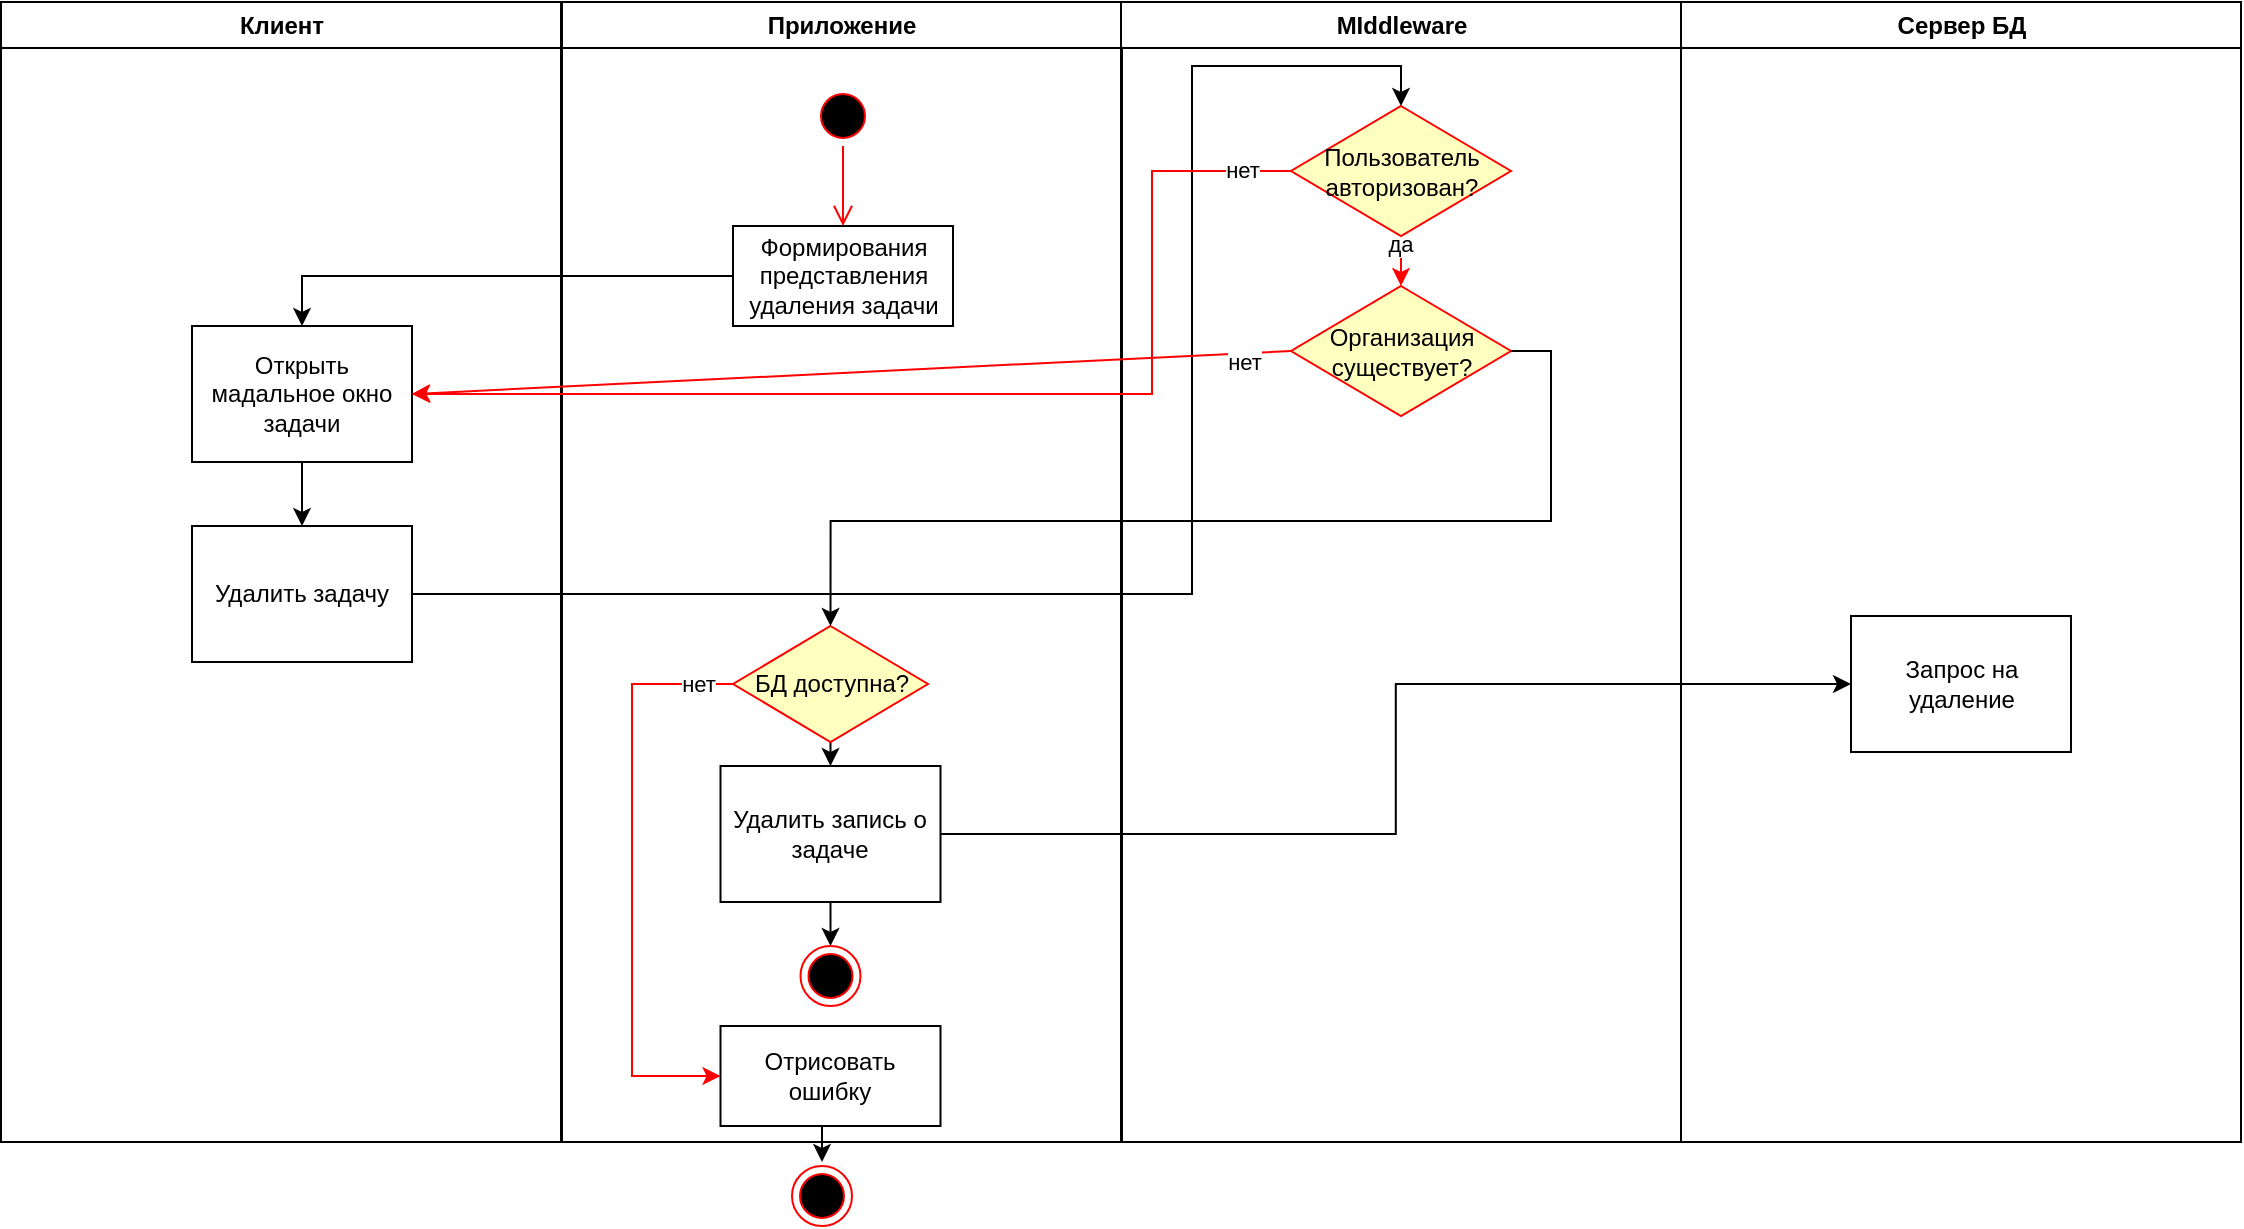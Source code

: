 <mxfile version="22.1.18" type="device">
  <diagram name="Page-1" id="e7e014a7-5840-1c2e-5031-d8a46d1fe8dd">
    <mxGraphModel dx="558" dy="929" grid="1" gridSize="10" guides="1" tooltips="1" connect="1" arrows="1" fold="1" page="1" pageScale="1" pageWidth="1169" pageHeight="826" background="none" math="0" shadow="0">
      <root>
        <mxCell id="0" />
        <mxCell id="1" parent="0" />
        <mxCell id="2" value="Клиент" style="swimlane;whiteSpace=wrap" parent="1" vertex="1">
          <mxGeometry x="164.5" y="128" width="280" height="570" as="geometry" />
        </mxCell>
        <mxCell id="4rBxTCoZNJ6-4deoBNhW-68" style="edgeStyle=orthogonalEdgeStyle;rounded=0;orthogonalLoop=1;jettySize=auto;html=1;exitX=0.5;exitY=1;exitDx=0;exitDy=0;entryX=0.5;entryY=0;entryDx=0;entryDy=0;" parent="2" source="4rBxTCoZNJ6-4deoBNhW-44" target="4rBxTCoZNJ6-4deoBNhW-67" edge="1">
          <mxGeometry relative="1" as="geometry" />
        </mxCell>
        <mxCell id="4rBxTCoZNJ6-4deoBNhW-44" value="Открыть мадальное окно задачи" style="html=1;whiteSpace=wrap;" parent="2" vertex="1">
          <mxGeometry x="95.5" y="162" width="110" height="68" as="geometry" />
        </mxCell>
        <mxCell id="4rBxTCoZNJ6-4deoBNhW-67" value="Удалить задачу" style="html=1;whiteSpace=wrap;" parent="2" vertex="1">
          <mxGeometry x="95.5" y="262" width="110" height="68" as="geometry" />
        </mxCell>
        <mxCell id="3" value="Приложение" style="swimlane;whiteSpace=wrap" parent="1" vertex="1">
          <mxGeometry x="445" y="128" width="280" height="570" as="geometry" />
        </mxCell>
        <mxCell id="4rBxTCoZNJ6-4deoBNhW-41" value="" style="ellipse;html=1;shape=startState;fillColor=#000000;strokeColor=#ff0000;" parent="3" vertex="1">
          <mxGeometry x="125.5" y="42" width="30" height="30" as="geometry" />
        </mxCell>
        <mxCell id="4rBxTCoZNJ6-4deoBNhW-42" value="" style="edgeStyle=orthogonalEdgeStyle;html=1;verticalAlign=bottom;endArrow=open;endSize=8;strokeColor=#ff0000;rounded=0;entryX=0.5;entryY=0;entryDx=0;entryDy=0;" parent="3" source="4rBxTCoZNJ6-4deoBNhW-41" target="4rBxTCoZNJ6-4deoBNhW-43" edge="1">
          <mxGeometry relative="1" as="geometry">
            <mxPoint x="140.5" y="112" as="targetPoint" />
          </mxGeometry>
        </mxCell>
        <mxCell id="4rBxTCoZNJ6-4deoBNhW-43" value="Формирования представления удаления задачи" style="html=1;whiteSpace=wrap;" parent="3" vertex="1">
          <mxGeometry x="85.5" y="112" width="110" height="50" as="geometry" />
        </mxCell>
        <mxCell id="4rBxTCoZNJ6-4deoBNhW-85" style="edgeStyle=orthogonalEdgeStyle;rounded=0;orthogonalLoop=1;jettySize=auto;html=1;exitX=0;exitY=0.5;exitDx=0;exitDy=0;entryX=0;entryY=0.5;entryDx=0;entryDy=0;strokeColor=#FF0000;" parent="3" source="4rBxTCoZNJ6-4deoBNhW-76" target="4rBxTCoZNJ6-4deoBNhW-84" edge="1">
          <mxGeometry relative="1" as="geometry">
            <Array as="points">
              <mxPoint x="35" y="341" />
              <mxPoint x="35" y="537" />
            </Array>
          </mxGeometry>
        </mxCell>
        <mxCell id="4rBxTCoZNJ6-4deoBNhW-105" value="нет" style="edgeLabel;html=1;align=center;verticalAlign=middle;resizable=0;points=[];" parent="4rBxTCoZNJ6-4deoBNhW-85" vertex="1" connectable="0">
          <mxGeometry x="-0.875" relative="1" as="geometry">
            <mxPoint as="offset" />
          </mxGeometry>
        </mxCell>
        <mxCell id="vQ5HINFrBNe3jeaMfdUC-29" style="edgeStyle=orthogonalEdgeStyle;rounded=0;orthogonalLoop=1;jettySize=auto;html=1;exitX=0.5;exitY=1;exitDx=0;exitDy=0;entryX=0.5;entryY=0;entryDx=0;entryDy=0;" edge="1" parent="3" source="4rBxTCoZNJ6-4deoBNhW-76" target="4rBxTCoZNJ6-4deoBNhW-81">
          <mxGeometry relative="1" as="geometry" />
        </mxCell>
        <mxCell id="4rBxTCoZNJ6-4deoBNhW-76" value="БД доступна?" style="rhombus;whiteSpace=wrap;html=1;fontColor=#000000;fillColor=#ffffc0;strokeColor=#ff0000;" parent="3" vertex="1">
          <mxGeometry x="85.5" y="312" width="97.5" height="58" as="geometry" />
        </mxCell>
        <mxCell id="4rBxTCoZNJ6-4deoBNhW-83" style="edgeStyle=orthogonalEdgeStyle;rounded=0;orthogonalLoop=1;jettySize=auto;html=1;exitX=0.5;exitY=1;exitDx=0;exitDy=0;entryX=0.5;entryY=0;entryDx=0;entryDy=0;" parent="3" source="4rBxTCoZNJ6-4deoBNhW-81" target="4rBxTCoZNJ6-4deoBNhW-82" edge="1">
          <mxGeometry relative="1" as="geometry" />
        </mxCell>
        <mxCell id="4rBxTCoZNJ6-4deoBNhW-81" value="Удалить запись о задаче" style="html=1;whiteSpace=wrap;" parent="3" vertex="1">
          <mxGeometry x="79.25" y="382" width="110" height="68" as="geometry" />
        </mxCell>
        <mxCell id="4rBxTCoZNJ6-4deoBNhW-82" value="" style="ellipse;html=1;shape=endState;fillColor=#000000;strokeColor=#ff0000;" parent="3" vertex="1">
          <mxGeometry x="119.25" y="472" width="30" height="30" as="geometry" />
        </mxCell>
        <mxCell id="4rBxTCoZNJ6-4deoBNhW-84" value="Отрисовать ошибку" style="html=1;whiteSpace=wrap;" parent="3" vertex="1">
          <mxGeometry x="79.25" y="512" width="110" height="50" as="geometry" />
        </mxCell>
        <mxCell id="4" value="Сервер БД" style="swimlane;whiteSpace=wrap" parent="1" vertex="1">
          <mxGeometry x="1004.5" y="128" width="280" height="570" as="geometry" />
        </mxCell>
        <mxCell id="4rBxTCoZNJ6-4deoBNhW-46" value="Запрос на удаление" style="html=1;whiteSpace=wrap;" parent="4" vertex="1">
          <mxGeometry x="85" y="307" width="110" height="68" as="geometry" />
        </mxCell>
        <mxCell id="4rBxTCoZNJ6-4deoBNhW-45" style="edgeStyle=orthogonalEdgeStyle;rounded=0;orthogonalLoop=1;jettySize=auto;html=1;exitX=0;exitY=0.5;exitDx=0;exitDy=0;entryX=0.5;entryY=0;entryDx=0;entryDy=0;" parent="1" source="4rBxTCoZNJ6-4deoBNhW-43" target="4rBxTCoZNJ6-4deoBNhW-44" edge="1">
          <mxGeometry relative="1" as="geometry">
            <Array as="points">
              <mxPoint x="315" y="265" />
            </Array>
          </mxGeometry>
        </mxCell>
        <mxCell id="4rBxTCoZNJ6-4deoBNhW-47" value="MIddleware" style="swimlane;whiteSpace=wrap" parent="1" vertex="1">
          <mxGeometry x="724.5" y="128" width="280" height="570" as="geometry" />
        </mxCell>
        <mxCell id="4rBxTCoZNJ6-4deoBNhW-53" style="rounded=0;orthogonalLoop=1;jettySize=auto;html=1;exitX=0.5;exitY=1;exitDx=0;exitDy=0;entryX=0.5;entryY=0;entryDx=0;entryDy=0;fillColor=#f8cecc;strokeColor=#FF0000;" parent="4rBxTCoZNJ6-4deoBNhW-47" source="4rBxTCoZNJ6-4deoBNhW-49" target="4rBxTCoZNJ6-4deoBNhW-52" edge="1">
          <mxGeometry relative="1" as="geometry" />
        </mxCell>
        <mxCell id="4rBxTCoZNJ6-4deoBNhW-56" value="да" style="edgeLabel;html=1;align=center;verticalAlign=middle;resizable=0;points=[];" parent="4rBxTCoZNJ6-4deoBNhW-53" vertex="1" connectable="0">
          <mxGeometry x="-0.663" y="-1" relative="1" as="geometry">
            <mxPoint as="offset" />
          </mxGeometry>
        </mxCell>
        <mxCell id="4rBxTCoZNJ6-4deoBNhW-49" value="Пользователь авторизован?" style="rhombus;whiteSpace=wrap;html=1;fontColor=#000000;fillColor=#ffffc0;strokeColor=#ff0000;" parent="4rBxTCoZNJ6-4deoBNhW-47" vertex="1">
          <mxGeometry x="85" y="52" width="110" height="65" as="geometry" />
        </mxCell>
        <mxCell id="4rBxTCoZNJ6-4deoBNhW-52" value="Организация существует?" style="rhombus;whiteSpace=wrap;html=1;fontColor=#000000;fillColor=#ffffc0;strokeColor=#ff0000;" parent="4rBxTCoZNJ6-4deoBNhW-47" vertex="1">
          <mxGeometry x="85" y="142" width="110" height="65" as="geometry" />
        </mxCell>
        <mxCell id="4rBxTCoZNJ6-4deoBNhW-69" style="edgeStyle=orthogonalEdgeStyle;rounded=0;orthogonalLoop=1;jettySize=auto;html=1;exitX=1;exitY=0.5;exitDx=0;exitDy=0;entryX=0.5;entryY=0;entryDx=0;entryDy=0;" parent="1" source="4rBxTCoZNJ6-4deoBNhW-67" target="4rBxTCoZNJ6-4deoBNhW-49" edge="1">
          <mxGeometry relative="1" as="geometry">
            <Array as="points">
              <mxPoint x="760" y="424" />
              <mxPoint x="760" y="160" />
              <mxPoint x="865" y="160" />
            </Array>
          </mxGeometry>
        </mxCell>
        <mxCell id="4rBxTCoZNJ6-4deoBNhW-70" style="edgeStyle=orthogonalEdgeStyle;rounded=0;orthogonalLoop=1;jettySize=auto;html=1;exitX=0;exitY=0.5;exitDx=0;exitDy=0;entryX=1;entryY=0.5;entryDx=0;entryDy=0;strokeColor=#FF0000;" parent="1" source="4rBxTCoZNJ6-4deoBNhW-49" target="4rBxTCoZNJ6-4deoBNhW-44" edge="1">
          <mxGeometry relative="1" as="geometry">
            <Array as="points">
              <mxPoint x="740" y="213" />
              <mxPoint x="740" y="324" />
            </Array>
          </mxGeometry>
        </mxCell>
        <mxCell id="4rBxTCoZNJ6-4deoBNhW-71" value="нет" style="edgeLabel;html=1;align=center;verticalAlign=middle;resizable=0;points=[];" parent="4rBxTCoZNJ6-4deoBNhW-70" vertex="1" connectable="0">
          <mxGeometry x="-0.907" y="-1" relative="1" as="geometry">
            <mxPoint x="1" as="offset" />
          </mxGeometry>
        </mxCell>
        <mxCell id="4rBxTCoZNJ6-4deoBNhW-72" style="rounded=0;orthogonalLoop=1;jettySize=auto;html=1;exitX=0;exitY=0.5;exitDx=0;exitDy=0;entryX=1;entryY=0.5;entryDx=0;entryDy=0;strokeColor=#FF0000;" parent="1" source="4rBxTCoZNJ6-4deoBNhW-52" target="4rBxTCoZNJ6-4deoBNhW-44" edge="1">
          <mxGeometry relative="1" as="geometry" />
        </mxCell>
        <mxCell id="4rBxTCoZNJ6-4deoBNhW-73" value="нет" style="edgeLabel;html=1;align=center;verticalAlign=middle;resizable=0;points=[];" parent="4rBxTCoZNJ6-4deoBNhW-72" vertex="1" connectable="0">
          <mxGeometry x="-0.887" y="3" relative="1" as="geometry">
            <mxPoint x="1" y="1" as="offset" />
          </mxGeometry>
        </mxCell>
        <mxCell id="4rBxTCoZNJ6-4deoBNhW-86" value="" style="ellipse;html=1;shape=endState;fillColor=#000000;strokeColor=#ff0000;" parent="1" vertex="1">
          <mxGeometry x="560" y="710" width="30" height="30" as="geometry" />
        </mxCell>
        <mxCell id="4rBxTCoZNJ6-4deoBNhW-87" style="edgeStyle=orthogonalEdgeStyle;rounded=0;orthogonalLoop=1;jettySize=auto;html=1;exitX=0.5;exitY=1;exitDx=0;exitDy=0;entryX=0.5;entryY=-0.067;entryDx=0;entryDy=0;entryPerimeter=0;" parent="1" source="4rBxTCoZNJ6-4deoBNhW-84" target="4rBxTCoZNJ6-4deoBNhW-86" edge="1">
          <mxGeometry relative="1" as="geometry" />
        </mxCell>
        <mxCell id="vQ5HINFrBNe3jeaMfdUC-30" style="edgeStyle=orthogonalEdgeStyle;rounded=0;orthogonalLoop=1;jettySize=auto;html=1;exitX=1;exitY=0.5;exitDx=0;exitDy=0;entryX=0.5;entryY=0;entryDx=0;entryDy=0;" edge="1" parent="1" source="4rBxTCoZNJ6-4deoBNhW-52" target="4rBxTCoZNJ6-4deoBNhW-76">
          <mxGeometry relative="1" as="geometry" />
        </mxCell>
        <mxCell id="vQ5HINFrBNe3jeaMfdUC-32" style="edgeStyle=orthogonalEdgeStyle;rounded=0;orthogonalLoop=1;jettySize=auto;html=1;exitX=1;exitY=0.5;exitDx=0;exitDy=0;entryX=0;entryY=0.5;entryDx=0;entryDy=0;" edge="1" parent="1" source="4rBxTCoZNJ6-4deoBNhW-81" target="4rBxTCoZNJ6-4deoBNhW-46">
          <mxGeometry relative="1" as="geometry" />
        </mxCell>
      </root>
    </mxGraphModel>
  </diagram>
</mxfile>
